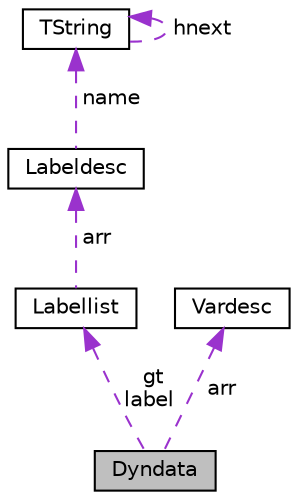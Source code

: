digraph "Dyndata"
{
 // LATEX_PDF_SIZE
  edge [fontname="Helvetica",fontsize="10",labelfontname="Helvetica",labelfontsize="10"];
  node [fontname="Helvetica",fontsize="10",shape=record];
  Node1 [label="Dyndata",height=0.2,width=0.4,color="black", fillcolor="grey75", style="filled", fontcolor="black",tooltip=" "];
  Node2 -> Node1 [dir="back",color="darkorchid3",fontsize="10",style="dashed",label=" gt\nlabel" ,fontname="Helvetica"];
  Node2 [label="Labellist",height=0.2,width=0.4,color="black", fillcolor="white", style="filled",URL="$struct_labellist.html",tooltip=" "];
  Node3 -> Node2 [dir="back",color="darkorchid3",fontsize="10",style="dashed",label=" arr" ,fontname="Helvetica"];
  Node3 [label="Labeldesc",height=0.2,width=0.4,color="black", fillcolor="white", style="filled",URL="$struct_labeldesc.html",tooltip=" "];
  Node4 -> Node3 [dir="back",color="darkorchid3",fontsize="10",style="dashed",label=" name" ,fontname="Helvetica"];
  Node4 [label="TString",height=0.2,width=0.4,color="black", fillcolor="white", style="filled",URL="$struct_t_string.html",tooltip=" "];
  Node4 -> Node4 [dir="back",color="darkorchid3",fontsize="10",style="dashed",label=" hnext" ,fontname="Helvetica"];
  Node5 -> Node1 [dir="back",color="darkorchid3",fontsize="10",style="dashed",label=" arr" ,fontname="Helvetica"];
  Node5 [label="Vardesc",height=0.2,width=0.4,color="black", fillcolor="white", style="filled",URL="$struct_vardesc.html",tooltip=" "];
}
